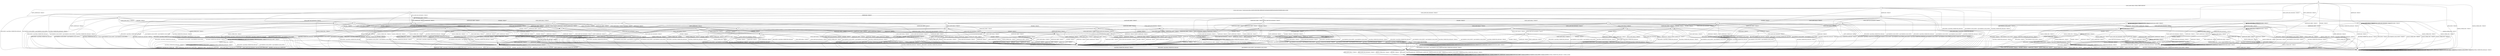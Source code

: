 digraph g {

	s0 [shape="circle" label="s0"];
	s1 [shape="circle" label="s1"];
	s2 [shape="circle" label="s2"];
	s3 [shape="circle" label="s3"];
	s4 [shape="circle" label="s4"];
	s5 [shape="circle" label="s5"];
	s6 [shape="circle" label="s6"];
	s7 [shape="circle" label="s7"];
	s8 [shape="circle" label="s8"];
	s9 [shape="circle" label="s9"];
	s10 [shape="circle" label="s10"];
	s11 [shape="circle" label="s11"];
	s12 [shape="circle" label="s12"];
	s13 [shape="circle" label="s13"];
	s14 [shape="circle" label="s14"];
	s15 [shape="circle" label="s15"];
	s16 [shape="circle" label="s16"];
	s17 [shape="circle" label="s17"];
	s18 [shape="circle" label="s18"];
	s19 [shape="circle" label="s19"];
	s20 [shape="circle" label="s20"];
	s21 [shape="circle" label="s21"];
	s22 [shape="circle" label="s22"];
	s23 [shape="circle" label="s23"];
	s24 [shape="circle" label="s24"];
	s25 [shape="circle" label="s25"];
	s26 [shape="circle" label="s26"];
	s27 [shape="circle" label="s27"];
	s28 [shape="circle" label="s28"];
	s29 [shape="circle" label="s29"];
	s30 [shape="circle" label="s30"];
	s31 [shape="circle" label="s31"];
	s32 [shape="circle" label="s32"];
	s33 [shape="circle" label="s33"];
	s34 [shape="circle" label="s34"];
	s35 [shape="circle" label="s35"];
	s36 [shape="circle" label="s36"];
	s37 [shape="circle" label="s37"];
	s38 [shape="circle" label="s38"];
	s39 [shape="circle" label="s39"];
	s40 [shape="circle" label="s40"];
	s41 [shape="circle" label="s41"];
	s42 [shape="circle" label="s42"];
	s43 [shape="circle" label="s43"];
	s44 [shape="circle" label="s44"];
	s45 [shape="circle" label="s45"];
	s46 [shape="circle" label="s46"];
	s47 [shape="circle" label="s47"];
	s48 [shape="circle" label="s48"];
	s49 [shape="circle" label="s49"];
	s50 [shape="circle" label="s50"];
	s51 [shape="circle" label="s51"];
	s52 [shape="circle" label="s52"];
	s53 [shape="circle" label="s53"];
	s0 -> s2 [label="ECDH_CLIENT_HELLO / HELLO_VERIFY_REQUEST"];
	s0 -> s19 [label="ECDH_CLIENT_KEY_EXCHANGE / TIMEOUT"];
	s0 -> s7 [label="CHANGE_CIPHER_SPEC / TIMEOUT"];
	s0 -> s5 [label="FINISHED / TIMEOUT"];
	s0 -> s1 [label="APPLICATION / TIMEOUT"];
	s0 -> s25 [label="CERTIFICATE / TIMEOUT"];
	s0 -> s30 [label="EMPTY_CERTIFICATE / TIMEOUT"];
	s0 -> s5 [label="CERTIFICATE_VERIFY / TIMEOUT"];
	s0 -> s1 [label="Alert(WARNING,CLOSE_NOTIFY) / TIMEOUT"];
	s0 -> s1 [label="Alert(FATAL,UNEXPECTED_MESSAGE) / TIMEOUT"];
	s1 -> s3 [label="ECDH_CLIENT_HELLO / TIMEOUT"];
	s1 -> s3 [label="ECDH_CLIENT_KEY_EXCHANGE / TIMEOUT"];
	s1 -> s3 [label="CHANGE_CIPHER_SPEC / TIMEOUT"];
	s1 -> s3 [label="FINISHED / TIMEOUT"];
	s1 -> s3 [label="APPLICATION / TIMEOUT"];
	s1 -> s3 [label="CERTIFICATE / TIMEOUT"];
	s1 -> s3 [label="EMPTY_CERTIFICATE / TIMEOUT"];
	s1 -> s3 [label="CERTIFICATE_VERIFY / TIMEOUT"];
	s1 -> s3 [label="Alert(WARNING,CLOSE_NOTIFY) / TIMEOUT"];
	s1 -> s3 [label="Alert(FATAL,UNEXPECTED_MESSAGE) / TIMEOUT"];
	s2 -> s4 [label="ECDH_CLIENT_HELLO / SERVER_HELLO|RSA_CERTIFICATE|ECDHE_SERVER_KEY_EXCHANGE|CERTIFICATE_REQUEST|SERVER_HELLO_DONE"];
	s2 -> s26 [label="ECDH_CLIENT_KEY_EXCHANGE / TIMEOUT"];
	s2 -> s7 [label="CHANGE_CIPHER_SPEC / TIMEOUT"];
	s2 -> s6 [label="FINISHED / TIMEOUT"];
	s2 -> s1 [label="APPLICATION / Alert(FATAL,UNEXPECTED_MESSAGE)"];
	s2 -> s18 [label="CERTIFICATE / TIMEOUT"];
	s2 -> s10 [label="EMPTY_CERTIFICATE / TIMEOUT"];
	s2 -> s6 [label="CERTIFICATE_VERIFY / TIMEOUT"];
	s2 -> s1 [label="Alert(WARNING,CLOSE_NOTIFY) / Alert(WARNING,CLOSE_NOTIFY)"];
	s2 -> s1 [label="Alert(FATAL,UNEXPECTED_MESSAGE) / TIMEOUT"];
	s3 -> s3 [label="ECDH_CLIENT_HELLO / SOCKET_CLOSED"];
	s3 -> s3 [label="ECDH_CLIENT_KEY_EXCHANGE / SOCKET_CLOSED"];
	s3 -> s3 [label="CHANGE_CIPHER_SPEC / SOCKET_CLOSED"];
	s3 -> s3 [label="FINISHED / SOCKET_CLOSED"];
	s3 -> s3 [label="APPLICATION / SOCKET_CLOSED"];
	s3 -> s3 [label="CERTIFICATE / SOCKET_CLOSED"];
	s3 -> s3 [label="EMPTY_CERTIFICATE / SOCKET_CLOSED"];
	s3 -> s3 [label="CERTIFICATE_VERIFY / SOCKET_CLOSED"];
	s3 -> s3 [label="Alert(WARNING,CLOSE_NOTIFY) / SOCKET_CLOSED"];
	s3 -> s3 [label="Alert(FATAL,UNEXPECTED_MESSAGE) / SOCKET_CLOSED"];
	s4 -> s1 [label="ECDH_CLIENT_HELLO / Alert(FATAL,UNEXPECTED_MESSAGE)"];
	s4 -> s26 [label="ECDH_CLIENT_KEY_EXCHANGE / TIMEOUT"];
	s4 -> s7 [label="CHANGE_CIPHER_SPEC / TIMEOUT"];
	s4 -> s6 [label="FINISHED / TIMEOUT"];
	s4 -> s1 [label="APPLICATION / Alert(FATAL,UNEXPECTED_MESSAGE)"];
	s4 -> s12 [label="CERTIFICATE / TIMEOUT"];
	s4 -> s8 [label="EMPTY_CERTIFICATE / TIMEOUT"];
	s4 -> s6 [label="CERTIFICATE_VERIFY / TIMEOUT"];
	s4 -> s1 [label="Alert(WARNING,CLOSE_NOTIFY) / Alert(WARNING,CLOSE_NOTIFY)"];
	s4 -> s1 [label="Alert(FATAL,UNEXPECTED_MESSAGE) / TIMEOUT"];
	s5 -> s5 [label="ECDH_CLIENT_HELLO / TIMEOUT"];
	s5 -> s5 [label="ECDH_CLIENT_KEY_EXCHANGE / TIMEOUT"];
	s5 -> s7 [label="CHANGE_CIPHER_SPEC / TIMEOUT"];
	s5 -> s5 [label="FINISHED / TIMEOUT"];
	s5 -> s1 [label="APPLICATION / TIMEOUT"];
	s5 -> s5 [label="CERTIFICATE / TIMEOUT"];
	s5 -> s5 [label="EMPTY_CERTIFICATE / TIMEOUT"];
	s5 -> s5 [label="CERTIFICATE_VERIFY / TIMEOUT"];
	s5 -> s1 [label="Alert(WARNING,CLOSE_NOTIFY) / TIMEOUT"];
	s5 -> s1 [label="Alert(FATAL,UNEXPECTED_MESSAGE) / TIMEOUT"];
	s6 -> s6 [label="ECDH_CLIENT_HELLO / TIMEOUT"];
	s6 -> s6 [label="ECDH_CLIENT_KEY_EXCHANGE / TIMEOUT"];
	s6 -> s7 [label="CHANGE_CIPHER_SPEC / TIMEOUT"];
	s6 -> s6 [label="FINISHED / TIMEOUT"];
	s6 -> s1 [label="APPLICATION / Alert(FATAL,UNEXPECTED_MESSAGE)"];
	s6 -> s6 [label="CERTIFICATE / TIMEOUT"];
	s6 -> s6 [label="EMPTY_CERTIFICATE / TIMEOUT"];
	s6 -> s6 [label="CERTIFICATE_VERIFY / TIMEOUT"];
	s6 -> s1 [label="Alert(WARNING,CLOSE_NOTIFY) / Alert(WARNING,CLOSE_NOTIFY)"];
	s6 -> s1 [label="Alert(FATAL,UNEXPECTED_MESSAGE) / TIMEOUT"];
	s7 -> s7 [label="ECDH_CLIENT_HELLO / TIMEOUT"];
	s7 -> s7 [label="ECDH_CLIENT_KEY_EXCHANGE / TIMEOUT"];
	s7 -> s7 [label="CHANGE_CIPHER_SPEC / TIMEOUT"];
	s7 -> s7 [label="FINISHED / TIMEOUT"];
	s7 -> s7 [label="APPLICATION / TIMEOUT"];
	s7 -> s7 [label="CERTIFICATE / TIMEOUT"];
	s7 -> s7 [label="EMPTY_CERTIFICATE / TIMEOUT"];
	s7 -> s7 [label="CERTIFICATE_VERIFY / TIMEOUT"];
	s7 -> s7 [label="Alert(WARNING,CLOSE_NOTIFY) / TIMEOUT"];
	s7 -> s7 [label="Alert(FATAL,UNEXPECTED_MESSAGE) / TIMEOUT"];
	s8 -> s8 [label="ECDH_CLIENT_HELLO / TIMEOUT"];
	s8 -> s8 [label="ECDH_CLIENT_KEY_EXCHANGE / TIMEOUT"];
	s8 -> s9 [label="CHANGE_CIPHER_SPEC / TIMEOUT"];
	s8 -> s8 [label="FINISHED / TIMEOUT"];
	s8 -> s1 [label="APPLICATION / Alert(FATAL,UNEXPECTED_MESSAGE)"];
	s8 -> s6 [label="CERTIFICATE / TIMEOUT"];
	s8 -> s6 [label="EMPTY_CERTIFICATE / TIMEOUT"];
	s8 -> s8 [label="CERTIFICATE_VERIFY / TIMEOUT"];
	s8 -> s1 [label="Alert(WARNING,CLOSE_NOTIFY) / Alert(WARNING,CLOSE_NOTIFY)"];
	s8 -> s1 [label="Alert(FATAL,UNEXPECTED_MESSAGE) / TIMEOUT"];
	s9 -> s1 [label="ECDH_CLIENT_HELLO / Alert(FATAL,BAD_CERTIFICATE)"];
	s9 -> s1 [label="ECDH_CLIENT_KEY_EXCHANGE / Alert(FATAL,BAD_CERTIFICATE)"];
	s9 -> s7 [label="CHANGE_CIPHER_SPEC / TIMEOUT"];
	s9 -> s1 [label="FINISHED / Alert(FATAL,BAD_CERTIFICATE)"];
	s9 -> s9 [label="APPLICATION / TIMEOUT"];
	s9 -> s1 [label="CERTIFICATE / Alert(FATAL,BAD_CERTIFICATE)"];
	s9 -> s1 [label="EMPTY_CERTIFICATE / Alert(FATAL,BAD_CERTIFICATE)"];
	s9 -> s1 [label="CERTIFICATE_VERIFY / Alert(FATAL,BAD_CERTIFICATE)"];
	s9 -> s9 [label="Alert(WARNING,CLOSE_NOTIFY) / TIMEOUT"];
	s9 -> s9 [label="Alert(FATAL,UNEXPECTED_MESSAGE) / TIMEOUT"];
	s10 -> s41 [label="ECDH_CLIENT_HELLO / TIMEOUT"];
	s10 -> s29 [label="ECDH_CLIENT_KEY_EXCHANGE / TIMEOUT"];
	s10 -> s11 [label="CHANGE_CIPHER_SPEC / TIMEOUT"];
	s10 -> s49 [label="FINISHED / TIMEOUT"];
	s10 -> s1 [label="APPLICATION / Alert(FATAL,UNEXPECTED_MESSAGE)"];
	s10 -> s6 [label="CERTIFICATE / TIMEOUT"];
	s10 -> s6 [label="EMPTY_CERTIFICATE / TIMEOUT"];
	s10 -> s27 [label="CERTIFICATE_VERIFY / TIMEOUT"];
	s10 -> s1 [label="Alert(WARNING,CLOSE_NOTIFY) / Alert(WARNING,CLOSE_NOTIFY)"];
	s10 -> s1 [label="Alert(FATAL,UNEXPECTED_MESSAGE) / TIMEOUT"];
	s11 -> s1 [label="ECDH_CLIENT_HELLO / Alert(FATAL,UNEXPECTED_MESSAGE)"];
	s11 -> s1 [label="ECDH_CLIENT_KEY_EXCHANGE / Alert(FATAL,UNEXPECTED_MESSAGE)"];
	s11 -> s7 [label="CHANGE_CIPHER_SPEC / TIMEOUT"];
	s11 -> s1 [label="FINISHED / Alert(FATAL,UNEXPECTED_MESSAGE)"];
	s11 -> s11 [label="APPLICATION / TIMEOUT"];
	s11 -> s1 [label="CERTIFICATE / Alert(FATAL,UNEXPECTED_MESSAGE)"];
	s11 -> s1 [label="EMPTY_CERTIFICATE / Alert(FATAL,UNEXPECTED_MESSAGE)"];
	s11 -> s1 [label="CERTIFICATE_VERIFY / Alert(FATAL,UNEXPECTED_MESSAGE)"];
	s11 -> s11 [label="Alert(WARNING,CLOSE_NOTIFY) / TIMEOUT"];
	s11 -> s11 [label="Alert(FATAL,UNEXPECTED_MESSAGE) / TIMEOUT"];
	s12 -> s40 [label="ECDH_CLIENT_HELLO / TIMEOUT"];
	s12 -> s13 [label="ECDH_CLIENT_KEY_EXCHANGE / TIMEOUT"];
	s12 -> s7 [label="CHANGE_CIPHER_SPEC / TIMEOUT"];
	s12 -> s22 [label="FINISHED / TIMEOUT"];
	s12 -> s1 [label="APPLICATION / Alert(FATAL,UNEXPECTED_MESSAGE)"];
	s12 -> s6 [label="CERTIFICATE / TIMEOUT"];
	s12 -> s6 [label="EMPTY_CERTIFICATE / TIMEOUT"];
	s12 -> s27 [label="CERTIFICATE_VERIFY / TIMEOUT"];
	s12 -> s1 [label="Alert(WARNING,CLOSE_NOTIFY) / Alert(WARNING,CLOSE_NOTIFY)"];
	s12 -> s1 [label="Alert(FATAL,UNEXPECTED_MESSAGE) / TIMEOUT"];
	s13 -> s43 [label="ECDH_CLIENT_HELLO / TIMEOUT"];
	s13 -> s6 [label="ECDH_CLIENT_KEY_EXCHANGE / TIMEOUT"];
	s13 -> s7 [label="CHANGE_CIPHER_SPEC / TIMEOUT"];
	s13 -> s23 [label="FINISHED / TIMEOUT"];
	s13 -> s1 [label="APPLICATION / Alert(FATAL,UNEXPECTED_MESSAGE)"];
	s13 -> s6 [label="CERTIFICATE / TIMEOUT"];
	s13 -> s6 [label="EMPTY_CERTIFICATE / TIMEOUT"];
	s13 -> s14 [label="CERTIFICATE_VERIFY / TIMEOUT"];
	s13 -> s1 [label="Alert(WARNING,CLOSE_NOTIFY) / Alert(WARNING,CLOSE_NOTIFY)"];
	s13 -> s1 [label="Alert(FATAL,UNEXPECTED_MESSAGE) / TIMEOUT"];
	s14 -> s15 [label="ECDH_CLIENT_HELLO / TIMEOUT"];
	s14 -> s6 [label="ECDH_CLIENT_KEY_EXCHANGE / TIMEOUT"];
	s14 -> s16 [label="CHANGE_CIPHER_SPEC / TIMEOUT"];
	s14 -> s24 [label="FINISHED / TIMEOUT"];
	s14 -> s1 [label="APPLICATION / Alert(FATAL,UNEXPECTED_MESSAGE)"];
	s14 -> s6 [label="CERTIFICATE / TIMEOUT"];
	s14 -> s6 [label="EMPTY_CERTIFICATE / TIMEOUT"];
	s14 -> s6 [label="CERTIFICATE_VERIFY / TIMEOUT"];
	s14 -> s1 [label="Alert(WARNING,CLOSE_NOTIFY) / Alert(WARNING,CLOSE_NOTIFY)"];
	s14 -> s1 [label="Alert(FATAL,UNEXPECTED_MESSAGE) / TIMEOUT"];
	s15 -> s6 [label="ECDH_CLIENT_HELLO / TIMEOUT"];
	s15 -> s6 [label="ECDH_CLIENT_KEY_EXCHANGE / TIMEOUT"];
	s15 -> s11 [label="CHANGE_CIPHER_SPEC / TIMEOUT"];
	s15 -> s53 [label="FINISHED / TIMEOUT"];
	s15 -> s1 [label="APPLICATION / Alert(FATAL,UNEXPECTED_MESSAGE)"];
	s15 -> s6 [label="CERTIFICATE / TIMEOUT"];
	s15 -> s6 [label="EMPTY_CERTIFICATE / TIMEOUT"];
	s15 -> s6 [label="CERTIFICATE_VERIFY / TIMEOUT"];
	s15 -> s1 [label="Alert(WARNING,CLOSE_NOTIFY) / Alert(WARNING,CLOSE_NOTIFY)"];
	s15 -> s1 [label="Alert(FATAL,UNEXPECTED_MESSAGE) / TIMEOUT"];
	s16 -> s6 [label="ECDH_CLIENT_HELLO / TIMEOUT"];
	s16 -> s6 [label="ECDH_CLIENT_KEY_EXCHANGE / TIMEOUT"];
	s16 -> s7 [label="CHANGE_CIPHER_SPEC / TIMEOUT"];
	s16 -> s17 [label="FINISHED / CHANGE_CIPHER_SPEC|FINISHED"];
	s16 -> s16 [label="APPLICATION / TIMEOUT"];
	s16 -> s6 [label="CERTIFICATE / TIMEOUT"];
	s16 -> s6 [label="EMPTY_CERTIFICATE / TIMEOUT"];
	s16 -> s6 [label="CERTIFICATE_VERIFY / TIMEOUT"];
	s16 -> s16 [label="Alert(WARNING,CLOSE_NOTIFY) / TIMEOUT"];
	s16 -> s16 [label="Alert(FATAL,UNEXPECTED_MESSAGE) / TIMEOUT"];
	s17 -> s17 [label="ECDH_CLIENT_HELLO / TIMEOUT"];
	s17 -> s17 [label="ECDH_CLIENT_KEY_EXCHANGE / TIMEOUT"];
	s17 -> s7 [label="CHANGE_CIPHER_SPEC / TIMEOUT"];
	s17 -> s17 [label="FINISHED / TIMEOUT"];
	s17 -> s17 [label="APPLICATION / APPLICATION"];
	s17 -> s17 [label="CERTIFICATE / TIMEOUT"];
	s17 -> s17 [label="EMPTY_CERTIFICATE / TIMEOUT"];
	s17 -> s17 [label="CERTIFICATE_VERIFY / TIMEOUT"];
	s17 -> s1 [label="Alert(WARNING,CLOSE_NOTIFY) / Alert(WARNING,CLOSE_NOTIFY)"];
	s17 -> s1 [label="Alert(FATAL,UNEXPECTED_MESSAGE) / TIMEOUT"];
	s18 -> s40 [label="ECDH_CLIENT_HELLO / TIMEOUT"];
	s18 -> s21 [label="ECDH_CLIENT_KEY_EXCHANGE / TIMEOUT"];
	s18 -> s7 [label="CHANGE_CIPHER_SPEC / TIMEOUT"];
	s18 -> s22 [label="FINISHED / TIMEOUT"];
	s18 -> s1 [label="APPLICATION / Alert(FATAL,UNEXPECTED_MESSAGE)"];
	s18 -> s6 [label="CERTIFICATE / TIMEOUT"];
	s18 -> s6 [label="EMPTY_CERTIFICATE / TIMEOUT"];
	s18 -> s27 [label="CERTIFICATE_VERIFY / TIMEOUT"];
	s18 -> s1 [label="Alert(WARNING,CLOSE_NOTIFY) / Alert(WARNING,CLOSE_NOTIFY)"];
	s18 -> s1 [label="Alert(FATAL,UNEXPECTED_MESSAGE) / TIMEOUT"];
	s19 -> s19 [label="ECDH_CLIENT_HELLO / TIMEOUT"];
	s19 -> s5 [label="ECDH_CLIENT_KEY_EXCHANGE / TIMEOUT"];
	s19 -> s20 [label="CHANGE_CIPHER_SPEC / TIMEOUT"];
	s19 -> s19 [label="FINISHED / TIMEOUT"];
	s19 -> s1 [label="APPLICATION / TIMEOUT"];
	s19 -> s36 [label="CERTIFICATE / TIMEOUT"];
	s19 -> s36 [label="EMPTY_CERTIFICATE / TIMEOUT"];
	s19 -> s19 [label="CERTIFICATE_VERIFY / TIMEOUT"];
	s19 -> s1 [label="Alert(WARNING,CLOSE_NOTIFY) / TIMEOUT"];
	s19 -> s1 [label="Alert(FATAL,UNEXPECTED_MESSAGE) / TIMEOUT"];
	s20 -> s1 [label="ECDH_CLIENT_HELLO / TIMEOUT"];
	s20 -> s1 [label="ECDH_CLIENT_KEY_EXCHANGE / TIMEOUT"];
	s20 -> s7 [label="CHANGE_CIPHER_SPEC / TIMEOUT"];
	s20 -> s1 [label="FINISHED / TIMEOUT"];
	s20 -> s20 [label="APPLICATION / TIMEOUT"];
	s20 -> s1 [label="CERTIFICATE / TIMEOUT"];
	s20 -> s1 [label="EMPTY_CERTIFICATE / TIMEOUT"];
	s20 -> s1 [label="CERTIFICATE_VERIFY / TIMEOUT"];
	s20 -> s20 [label="Alert(WARNING,CLOSE_NOTIFY) / TIMEOUT"];
	s20 -> s20 [label="Alert(FATAL,UNEXPECTED_MESSAGE) / TIMEOUT"];
	s21 -> s43 [label="ECDH_CLIENT_HELLO / TIMEOUT"];
	s21 -> s6 [label="ECDH_CLIENT_KEY_EXCHANGE / TIMEOUT"];
	s21 -> s7 [label="CHANGE_CIPHER_SPEC / TIMEOUT"];
	s21 -> s23 [label="FINISHED / TIMEOUT"];
	s21 -> s1 [label="APPLICATION / Alert(FATAL,UNEXPECTED_MESSAGE)"];
	s21 -> s6 [label="CERTIFICATE / TIMEOUT"];
	s21 -> s6 [label="EMPTY_CERTIFICATE / TIMEOUT"];
	s21 -> s28 [label="CERTIFICATE_VERIFY / TIMEOUT"];
	s21 -> s1 [label="Alert(WARNING,CLOSE_NOTIFY) / Alert(WARNING,CLOSE_NOTIFY)"];
	s21 -> s1 [label="Alert(FATAL,UNEXPECTED_MESSAGE) / TIMEOUT"];
	s22 -> s45 [label="ECDH_CLIENT_HELLO / TIMEOUT"];
	s22 -> s23 [label="ECDH_CLIENT_KEY_EXCHANGE / TIMEOUT"];
	s22 -> s7 [label="CHANGE_CIPHER_SPEC / TIMEOUT"];
	s22 -> s6 [label="FINISHED / TIMEOUT"];
	s22 -> s1 [label="APPLICATION / Alert(FATAL,UNEXPECTED_MESSAGE)"];
	s22 -> s6 [label="CERTIFICATE / TIMEOUT"];
	s22 -> s6 [label="EMPTY_CERTIFICATE / TIMEOUT"];
	s22 -> s38 [label="CERTIFICATE_VERIFY / TIMEOUT"];
	s22 -> s1 [label="Alert(WARNING,CLOSE_NOTIFY) / Alert(WARNING,CLOSE_NOTIFY)"];
	s22 -> s1 [label="Alert(FATAL,UNEXPECTED_MESSAGE) / TIMEOUT"];
	s23 -> s44 [label="ECDH_CLIENT_HELLO / TIMEOUT"];
	s23 -> s6 [label="ECDH_CLIENT_KEY_EXCHANGE / TIMEOUT"];
	s23 -> s7 [label="CHANGE_CIPHER_SPEC / TIMEOUT"];
	s23 -> s6 [label="FINISHED / TIMEOUT"];
	s23 -> s1 [label="APPLICATION / Alert(FATAL,UNEXPECTED_MESSAGE)"];
	s23 -> s6 [label="CERTIFICATE / TIMEOUT"];
	s23 -> s6 [label="EMPTY_CERTIFICATE / TIMEOUT"];
	s23 -> s24 [label="CERTIFICATE_VERIFY / TIMEOUT"];
	s23 -> s1 [label="Alert(WARNING,CLOSE_NOTIFY) / Alert(WARNING,CLOSE_NOTIFY)"];
	s23 -> s1 [label="Alert(FATAL,UNEXPECTED_MESSAGE) / TIMEOUT"];
	s24 -> s53 [label="ECDH_CLIENT_HELLO / TIMEOUT"];
	s24 -> s6 [label="ECDH_CLIENT_KEY_EXCHANGE / TIMEOUT"];
	s24 -> s11 [label="CHANGE_CIPHER_SPEC / TIMEOUT"];
	s24 -> s6 [label="FINISHED / TIMEOUT"];
	s24 -> s1 [label="APPLICATION / Alert(FATAL,UNEXPECTED_MESSAGE)"];
	s24 -> s6 [label="CERTIFICATE / TIMEOUT"];
	s24 -> s6 [label="EMPTY_CERTIFICATE / TIMEOUT"];
	s24 -> s6 [label="CERTIFICATE_VERIFY / TIMEOUT"];
	s24 -> s1 [label="Alert(WARNING,CLOSE_NOTIFY) / Alert(WARNING,CLOSE_NOTIFY)"];
	s24 -> s1 [label="Alert(FATAL,UNEXPECTED_MESSAGE) / TIMEOUT"];
	s25 -> s25 [label="ECDH_CLIENT_HELLO / TIMEOUT"];
	s25 -> s25 [label="ECDH_CLIENT_KEY_EXCHANGE / TIMEOUT"];
	s25 -> s7 [label="CHANGE_CIPHER_SPEC / TIMEOUT"];
	s25 -> s25 [label="FINISHED / TIMEOUT"];
	s25 -> s1 [label="APPLICATION / TIMEOUT"];
	s25 -> s5 [label="CERTIFICATE / TIMEOUT"];
	s25 -> s5 [label="EMPTY_CERTIFICATE / TIMEOUT"];
	s25 -> s31 [label="CERTIFICATE_VERIFY / TIMEOUT"];
	s25 -> s1 [label="Alert(WARNING,CLOSE_NOTIFY) / TIMEOUT"];
	s25 -> s1 [label="Alert(FATAL,UNEXPECTED_MESSAGE) / TIMEOUT"];
	s26 -> s47 [label="ECDH_CLIENT_HELLO / TIMEOUT"];
	s26 -> s6 [label="ECDH_CLIENT_KEY_EXCHANGE / TIMEOUT"];
	s26 -> s11 [label="CHANGE_CIPHER_SPEC / TIMEOUT"];
	s26 -> s33 [label="FINISHED / TIMEOUT"];
	s26 -> s1 [label="APPLICATION / Alert(FATAL,UNEXPECTED_MESSAGE)"];
	s26 -> s29 [label="CERTIFICATE / TIMEOUT"];
	s26 -> s29 [label="EMPTY_CERTIFICATE / TIMEOUT"];
	s26 -> s26 [label="CERTIFICATE_VERIFY / TIMEOUT"];
	s26 -> s1 [label="Alert(WARNING,CLOSE_NOTIFY) / Alert(WARNING,CLOSE_NOTIFY)"];
	s26 -> s1 [label="Alert(FATAL,UNEXPECTED_MESSAGE) / TIMEOUT"];
	s27 -> s50 [label="ECDH_CLIENT_HELLO / TIMEOUT"];
	s27 -> s28 [label="ECDH_CLIENT_KEY_EXCHANGE / TIMEOUT"];
	s27 -> s11 [label="CHANGE_CIPHER_SPEC / TIMEOUT"];
	s27 -> s38 [label="FINISHED / TIMEOUT"];
	s27 -> s1 [label="APPLICATION / Alert(FATAL,UNEXPECTED_MESSAGE)"];
	s27 -> s6 [label="CERTIFICATE / TIMEOUT"];
	s27 -> s6 [label="EMPTY_CERTIFICATE / TIMEOUT"];
	s27 -> s6 [label="CERTIFICATE_VERIFY / TIMEOUT"];
	s27 -> s1 [label="Alert(WARNING,CLOSE_NOTIFY) / Alert(WARNING,CLOSE_NOTIFY)"];
	s27 -> s1 [label="Alert(FATAL,UNEXPECTED_MESSAGE) / TIMEOUT"];
	s28 -> s15 [label="ECDH_CLIENT_HELLO / TIMEOUT"];
	s28 -> s6 [label="ECDH_CLIENT_KEY_EXCHANGE / TIMEOUT"];
	s28 -> s11 [label="CHANGE_CIPHER_SPEC / TIMEOUT"];
	s28 -> s24 [label="FINISHED / TIMEOUT"];
	s28 -> s1 [label="APPLICATION / Alert(FATAL,UNEXPECTED_MESSAGE)"];
	s28 -> s6 [label="CERTIFICATE / TIMEOUT"];
	s28 -> s6 [label="EMPTY_CERTIFICATE / TIMEOUT"];
	s28 -> s6 [label="CERTIFICATE_VERIFY / TIMEOUT"];
	s28 -> s1 [label="Alert(WARNING,CLOSE_NOTIFY) / Alert(WARNING,CLOSE_NOTIFY)"];
	s28 -> s1 [label="Alert(FATAL,UNEXPECTED_MESSAGE) / TIMEOUT"];
	s29 -> s34 [label="ECDH_CLIENT_HELLO / TIMEOUT"];
	s29 -> s6 [label="ECDH_CLIENT_KEY_EXCHANGE / TIMEOUT"];
	s29 -> s11 [label="CHANGE_CIPHER_SPEC / TIMEOUT"];
	s29 -> s35 [label="FINISHED / TIMEOUT"];
	s29 -> s1 [label="APPLICATION / Alert(FATAL,UNEXPECTED_MESSAGE)"];
	s29 -> s6 [label="CERTIFICATE / TIMEOUT"];
	s29 -> s6 [label="EMPTY_CERTIFICATE / TIMEOUT"];
	s29 -> s28 [label="CERTIFICATE_VERIFY / TIMEOUT"];
	s29 -> s1 [label="Alert(WARNING,CLOSE_NOTIFY) / Alert(WARNING,CLOSE_NOTIFY)"];
	s29 -> s1 [label="Alert(FATAL,UNEXPECTED_MESSAGE) / TIMEOUT"];
	s30 -> s30 [label="ECDH_CLIENT_HELLO / TIMEOUT"];
	s30 -> s36 [label="ECDH_CLIENT_KEY_EXCHANGE / TIMEOUT"];
	s30 -> s20 [label="CHANGE_CIPHER_SPEC / TIMEOUT"];
	s30 -> s30 [label="FINISHED / TIMEOUT"];
	s30 -> s1 [label="APPLICATION / TIMEOUT"];
	s30 -> s5 [label="CERTIFICATE / TIMEOUT"];
	s30 -> s5 [label="EMPTY_CERTIFICATE / TIMEOUT"];
	s30 -> s31 [label="CERTIFICATE_VERIFY / TIMEOUT"];
	s30 -> s1 [label="Alert(WARNING,CLOSE_NOTIFY) / TIMEOUT"];
	s30 -> s1 [label="Alert(FATAL,UNEXPECTED_MESSAGE) / TIMEOUT"];
	s31 -> s31 [label="ECDH_CLIENT_HELLO / TIMEOUT"];
	s31 -> s32 [label="ECDH_CLIENT_KEY_EXCHANGE / TIMEOUT"];
	s31 -> s20 [label="CHANGE_CIPHER_SPEC / TIMEOUT"];
	s31 -> s31 [label="FINISHED / TIMEOUT"];
	s31 -> s1 [label="APPLICATION / TIMEOUT"];
	s31 -> s5 [label="CERTIFICATE / TIMEOUT"];
	s31 -> s5 [label="EMPTY_CERTIFICATE / TIMEOUT"];
	s31 -> s5 [label="CERTIFICATE_VERIFY / TIMEOUT"];
	s31 -> s1 [label="Alert(WARNING,CLOSE_NOTIFY) / TIMEOUT"];
	s31 -> s1 [label="Alert(FATAL,UNEXPECTED_MESSAGE) / TIMEOUT"];
	s32 -> s32 [label="ECDH_CLIENT_HELLO / TIMEOUT"];
	s32 -> s5 [label="ECDH_CLIENT_KEY_EXCHANGE / TIMEOUT"];
	s32 -> s20 [label="CHANGE_CIPHER_SPEC / TIMEOUT"];
	s32 -> s42 [label="FINISHED / TIMEOUT"];
	s32 -> s1 [label="APPLICATION / TIMEOUT"];
	s32 -> s5 [label="CERTIFICATE / TIMEOUT"];
	s32 -> s5 [label="EMPTY_CERTIFICATE / TIMEOUT"];
	s32 -> s5 [label="CERTIFICATE_VERIFY / TIMEOUT"];
	s32 -> s1 [label="Alert(WARNING,CLOSE_NOTIFY) / TIMEOUT"];
	s32 -> s1 [label="Alert(FATAL,UNEXPECTED_MESSAGE) / TIMEOUT"];
	s33 -> s46 [label="ECDH_CLIENT_HELLO / TIMEOUT"];
	s33 -> s6 [label="ECDH_CLIENT_KEY_EXCHANGE / TIMEOUT"];
	s33 -> s11 [label="CHANGE_CIPHER_SPEC / TIMEOUT"];
	s33 -> s6 [label="FINISHED / TIMEOUT"];
	s33 -> s1 [label="APPLICATION / Alert(FATAL,UNEXPECTED_MESSAGE)"];
	s33 -> s35 [label="CERTIFICATE / TIMEOUT"];
	s33 -> s35 [label="EMPTY_CERTIFICATE / TIMEOUT"];
	s33 -> s52 [label="CERTIFICATE_VERIFY / TIMEOUT"];
	s33 -> s1 [label="Alert(WARNING,CLOSE_NOTIFY) / Alert(WARNING,CLOSE_NOTIFY)"];
	s33 -> s1 [label="Alert(FATAL,UNEXPECTED_MESSAGE) / TIMEOUT"];
	s34 -> s6 [label="ECDH_CLIENT_HELLO / TIMEOUT"];
	s34 -> s6 [label="ECDH_CLIENT_KEY_EXCHANGE / TIMEOUT"];
	s34 -> s11 [label="CHANGE_CIPHER_SPEC / TIMEOUT"];
	s34 -> s39 [label="FINISHED / TIMEOUT"];
	s34 -> s1 [label="APPLICATION / Alert(FATAL,UNEXPECTED_MESSAGE)"];
	s34 -> s6 [label="CERTIFICATE / TIMEOUT"];
	s34 -> s6 [label="EMPTY_CERTIFICATE / TIMEOUT"];
	s34 -> s15 [label="CERTIFICATE_VERIFY / TIMEOUT"];
	s34 -> s1 [label="Alert(WARNING,CLOSE_NOTIFY) / Alert(WARNING,CLOSE_NOTIFY)"];
	s34 -> s1 [label="Alert(FATAL,UNEXPECTED_MESSAGE) / TIMEOUT"];
	s35 -> s39 [label="ECDH_CLIENT_HELLO / TIMEOUT"];
	s35 -> s6 [label="ECDH_CLIENT_KEY_EXCHANGE / TIMEOUT"];
	s35 -> s11 [label="CHANGE_CIPHER_SPEC / TIMEOUT"];
	s35 -> s6 [label="FINISHED / TIMEOUT"];
	s35 -> s1 [label="APPLICATION / Alert(FATAL,UNEXPECTED_MESSAGE)"];
	s35 -> s6 [label="CERTIFICATE / TIMEOUT"];
	s35 -> s6 [label="EMPTY_CERTIFICATE / TIMEOUT"];
	s35 -> s24 [label="CERTIFICATE_VERIFY / TIMEOUT"];
	s35 -> s1 [label="Alert(WARNING,CLOSE_NOTIFY) / Alert(WARNING,CLOSE_NOTIFY)"];
	s35 -> s1 [label="Alert(FATAL,UNEXPECTED_MESSAGE) / TIMEOUT"];
	s36 -> s36 [label="ECDH_CLIENT_HELLO / TIMEOUT"];
	s36 -> s5 [label="ECDH_CLIENT_KEY_EXCHANGE / TIMEOUT"];
	s36 -> s20 [label="CHANGE_CIPHER_SPEC / TIMEOUT"];
	s36 -> s37 [label="FINISHED / TIMEOUT"];
	s36 -> s1 [label="APPLICATION / TIMEOUT"];
	s36 -> s5 [label="CERTIFICATE / TIMEOUT"];
	s36 -> s5 [label="EMPTY_CERTIFICATE / TIMEOUT"];
	s36 -> s32 [label="CERTIFICATE_VERIFY / TIMEOUT"];
	s36 -> s1 [label="Alert(WARNING,CLOSE_NOTIFY) / TIMEOUT"];
	s36 -> s1 [label="Alert(FATAL,UNEXPECTED_MESSAGE) / TIMEOUT"];
	s37 -> s37 [label="ECDH_CLIENT_HELLO / TIMEOUT"];
	s37 -> s5 [label="ECDH_CLIENT_KEY_EXCHANGE / TIMEOUT"];
	s37 -> s20 [label="CHANGE_CIPHER_SPEC / TIMEOUT"];
	s37 -> s5 [label="FINISHED / TIMEOUT"];
	s37 -> s1 [label="APPLICATION / TIMEOUT"];
	s37 -> s5 [label="CERTIFICATE / TIMEOUT"];
	s37 -> s5 [label="EMPTY_CERTIFICATE / TIMEOUT"];
	s37 -> s42 [label="CERTIFICATE_VERIFY / TIMEOUT"];
	s37 -> s1 [label="Alert(WARNING,CLOSE_NOTIFY) / TIMEOUT"];
	s37 -> s1 [label="Alert(FATAL,UNEXPECTED_MESSAGE) / TIMEOUT"];
	s38 -> s48 [label="ECDH_CLIENT_HELLO / TIMEOUT"];
	s38 -> s24 [label="ECDH_CLIENT_KEY_EXCHANGE / TIMEOUT"];
	s38 -> s11 [label="CHANGE_CIPHER_SPEC / TIMEOUT"];
	s38 -> s6 [label="FINISHED / TIMEOUT"];
	s38 -> s1 [label="APPLICATION / Alert(FATAL,UNEXPECTED_MESSAGE)"];
	s38 -> s6 [label="CERTIFICATE / TIMEOUT"];
	s38 -> s6 [label="EMPTY_CERTIFICATE / TIMEOUT"];
	s38 -> s6 [label="CERTIFICATE_VERIFY / TIMEOUT"];
	s38 -> s1 [label="Alert(WARNING,CLOSE_NOTIFY) / Alert(WARNING,CLOSE_NOTIFY)"];
	s38 -> s1 [label="Alert(FATAL,UNEXPECTED_MESSAGE) / TIMEOUT"];
	s39 -> s6 [label="ECDH_CLIENT_HELLO / TIMEOUT"];
	s39 -> s6 [label="ECDH_CLIENT_KEY_EXCHANGE / TIMEOUT"];
	s39 -> s11 [label="CHANGE_CIPHER_SPEC / TIMEOUT"];
	s39 -> s6 [label="FINISHED / TIMEOUT"];
	s39 -> s1 [label="APPLICATION / Alert(FATAL,UNEXPECTED_MESSAGE)"];
	s39 -> s6 [label="CERTIFICATE / TIMEOUT"];
	s39 -> s6 [label="EMPTY_CERTIFICATE / TIMEOUT"];
	s39 -> s53 [label="CERTIFICATE_VERIFY / TIMEOUT"];
	s39 -> s1 [label="Alert(WARNING,CLOSE_NOTIFY) / Alert(WARNING,CLOSE_NOTIFY)"];
	s39 -> s1 [label="Alert(FATAL,UNEXPECTED_MESSAGE) / TIMEOUT"];
	s40 -> s6 [label="ECDH_CLIENT_HELLO / TIMEOUT"];
	s40 -> s43 [label="ECDH_CLIENT_KEY_EXCHANGE / TIMEOUT"];
	s40 -> s7 [label="CHANGE_CIPHER_SPEC / TIMEOUT"];
	s40 -> s45 [label="FINISHED / TIMEOUT"];
	s40 -> s1 [label="APPLICATION / Alert(FATAL,UNEXPECTED_MESSAGE)"];
	s40 -> s6 [label="CERTIFICATE / TIMEOUT"];
	s40 -> s6 [label="EMPTY_CERTIFICATE / TIMEOUT"];
	s40 -> s50 [label="CERTIFICATE_VERIFY / TIMEOUT"];
	s40 -> s1 [label="Alert(WARNING,CLOSE_NOTIFY) / Alert(WARNING,CLOSE_NOTIFY)"];
	s40 -> s1 [label="Alert(FATAL,UNEXPECTED_MESSAGE) / TIMEOUT"];
	s41 -> s6 [label="ECDH_CLIENT_HELLO / TIMEOUT"];
	s41 -> s34 [label="ECDH_CLIENT_KEY_EXCHANGE / TIMEOUT"];
	s41 -> s11 [label="CHANGE_CIPHER_SPEC / TIMEOUT"];
	s41 -> s51 [label="FINISHED / TIMEOUT"];
	s41 -> s1 [label="APPLICATION / Alert(FATAL,UNEXPECTED_MESSAGE)"];
	s41 -> s6 [label="CERTIFICATE / TIMEOUT"];
	s41 -> s6 [label="EMPTY_CERTIFICATE / TIMEOUT"];
	s41 -> s50 [label="CERTIFICATE_VERIFY / TIMEOUT"];
	s41 -> s1 [label="Alert(WARNING,CLOSE_NOTIFY) / Alert(WARNING,CLOSE_NOTIFY)"];
	s41 -> s1 [label="Alert(FATAL,UNEXPECTED_MESSAGE) / TIMEOUT"];
	s42 -> s42 [label="ECDH_CLIENT_HELLO / TIMEOUT"];
	s42 -> s5 [label="ECDH_CLIENT_KEY_EXCHANGE / TIMEOUT"];
	s42 -> s20 [label="CHANGE_CIPHER_SPEC / TIMEOUT"];
	s42 -> s5 [label="FINISHED / TIMEOUT"];
	s42 -> s1 [label="APPLICATION / TIMEOUT"];
	s42 -> s5 [label="CERTIFICATE / TIMEOUT"];
	s42 -> s5 [label="EMPTY_CERTIFICATE / TIMEOUT"];
	s42 -> s5 [label="CERTIFICATE_VERIFY / TIMEOUT"];
	s42 -> s1 [label="Alert(WARNING,CLOSE_NOTIFY) / TIMEOUT"];
	s42 -> s1 [label="Alert(FATAL,UNEXPECTED_MESSAGE) / TIMEOUT"];
	s43 -> s6 [label="ECDH_CLIENT_HELLO / TIMEOUT"];
	s43 -> s6 [label="ECDH_CLIENT_KEY_EXCHANGE / TIMEOUT"];
	s43 -> s7 [label="CHANGE_CIPHER_SPEC / TIMEOUT"];
	s43 -> s44 [label="FINISHED / TIMEOUT"];
	s43 -> s1 [label="APPLICATION / Alert(FATAL,UNEXPECTED_MESSAGE)"];
	s43 -> s6 [label="CERTIFICATE / TIMEOUT"];
	s43 -> s6 [label="EMPTY_CERTIFICATE / TIMEOUT"];
	s43 -> s15 [label="CERTIFICATE_VERIFY / TIMEOUT"];
	s43 -> s1 [label="Alert(WARNING,CLOSE_NOTIFY) / Alert(WARNING,CLOSE_NOTIFY)"];
	s43 -> s1 [label="Alert(FATAL,UNEXPECTED_MESSAGE) / TIMEOUT"];
	s44 -> s6 [label="ECDH_CLIENT_HELLO / TIMEOUT"];
	s44 -> s6 [label="ECDH_CLIENT_KEY_EXCHANGE / TIMEOUT"];
	s44 -> s7 [label="CHANGE_CIPHER_SPEC / TIMEOUT"];
	s44 -> s6 [label="FINISHED / TIMEOUT"];
	s44 -> s1 [label="APPLICATION / Alert(FATAL,UNEXPECTED_MESSAGE)"];
	s44 -> s6 [label="CERTIFICATE / TIMEOUT"];
	s44 -> s6 [label="EMPTY_CERTIFICATE / TIMEOUT"];
	s44 -> s53 [label="CERTIFICATE_VERIFY / TIMEOUT"];
	s44 -> s1 [label="Alert(WARNING,CLOSE_NOTIFY) / Alert(WARNING,CLOSE_NOTIFY)"];
	s44 -> s1 [label="Alert(FATAL,UNEXPECTED_MESSAGE) / TIMEOUT"];
	s45 -> s6 [label="ECDH_CLIENT_HELLO / TIMEOUT"];
	s45 -> s44 [label="ECDH_CLIENT_KEY_EXCHANGE / TIMEOUT"];
	s45 -> s7 [label="CHANGE_CIPHER_SPEC / TIMEOUT"];
	s45 -> s6 [label="FINISHED / TIMEOUT"];
	s45 -> s1 [label="APPLICATION / Alert(FATAL,UNEXPECTED_MESSAGE)"];
	s45 -> s6 [label="CERTIFICATE / TIMEOUT"];
	s45 -> s6 [label="EMPTY_CERTIFICATE / TIMEOUT"];
	s45 -> s48 [label="CERTIFICATE_VERIFY / TIMEOUT"];
	s45 -> s1 [label="Alert(WARNING,CLOSE_NOTIFY) / Alert(WARNING,CLOSE_NOTIFY)"];
	s45 -> s1 [label="Alert(FATAL,UNEXPECTED_MESSAGE) / TIMEOUT"];
	s46 -> s6 [label="ECDH_CLIENT_HELLO / TIMEOUT"];
	s46 -> s6 [label="ECDH_CLIENT_KEY_EXCHANGE / TIMEOUT"];
	s46 -> s11 [label="CHANGE_CIPHER_SPEC / TIMEOUT"];
	s46 -> s6 [label="FINISHED / TIMEOUT"];
	s46 -> s1 [label="APPLICATION / Alert(FATAL,UNEXPECTED_MESSAGE)"];
	s46 -> s39 [label="CERTIFICATE / TIMEOUT"];
	s46 -> s39 [label="EMPTY_CERTIFICATE / TIMEOUT"];
	s46 -> s53 [label="CERTIFICATE_VERIFY / TIMEOUT"];
	s46 -> s1 [label="Alert(WARNING,CLOSE_NOTIFY) / Alert(WARNING,CLOSE_NOTIFY)"];
	s46 -> s1 [label="Alert(FATAL,UNEXPECTED_MESSAGE) / TIMEOUT"];
	s47 -> s6 [label="ECDH_CLIENT_HELLO / TIMEOUT"];
	s47 -> s6 [label="ECDH_CLIENT_KEY_EXCHANGE / TIMEOUT"];
	s47 -> s11 [label="CHANGE_CIPHER_SPEC / TIMEOUT"];
	s47 -> s46 [label="FINISHED / TIMEOUT"];
	s47 -> s1 [label="APPLICATION / Alert(FATAL,UNEXPECTED_MESSAGE)"];
	s47 -> s34 [label="CERTIFICATE / TIMEOUT"];
	s47 -> s34 [label="EMPTY_CERTIFICATE / TIMEOUT"];
	s47 -> s15 [label="CERTIFICATE_VERIFY / TIMEOUT"];
	s47 -> s1 [label="Alert(WARNING,CLOSE_NOTIFY) / Alert(WARNING,CLOSE_NOTIFY)"];
	s47 -> s1 [label="Alert(FATAL,UNEXPECTED_MESSAGE) / TIMEOUT"];
	s48 -> s6 [label="ECDH_CLIENT_HELLO / TIMEOUT"];
	s48 -> s53 [label="ECDH_CLIENT_KEY_EXCHANGE / TIMEOUT"];
	s48 -> s11 [label="CHANGE_CIPHER_SPEC / TIMEOUT"];
	s48 -> s6 [label="FINISHED / TIMEOUT"];
	s48 -> s1 [label="APPLICATION / Alert(FATAL,UNEXPECTED_MESSAGE)"];
	s48 -> s6 [label="CERTIFICATE / TIMEOUT"];
	s48 -> s6 [label="EMPTY_CERTIFICATE / TIMEOUT"];
	s48 -> s6 [label="CERTIFICATE_VERIFY / TIMEOUT"];
	s48 -> s1 [label="Alert(WARNING,CLOSE_NOTIFY) / Alert(WARNING,CLOSE_NOTIFY)"];
	s48 -> s1 [label="Alert(FATAL,UNEXPECTED_MESSAGE) / TIMEOUT"];
	s49 -> s51 [label="ECDH_CLIENT_HELLO / TIMEOUT"];
	s49 -> s35 [label="ECDH_CLIENT_KEY_EXCHANGE / TIMEOUT"];
	s49 -> s11 [label="CHANGE_CIPHER_SPEC / TIMEOUT"];
	s49 -> s6 [label="FINISHED / TIMEOUT"];
	s49 -> s1 [label="APPLICATION / Alert(FATAL,UNEXPECTED_MESSAGE)"];
	s49 -> s6 [label="CERTIFICATE / TIMEOUT"];
	s49 -> s6 [label="EMPTY_CERTIFICATE / TIMEOUT"];
	s49 -> s38 [label="CERTIFICATE_VERIFY / TIMEOUT"];
	s49 -> s1 [label="Alert(WARNING,CLOSE_NOTIFY) / Alert(WARNING,CLOSE_NOTIFY)"];
	s49 -> s1 [label="Alert(FATAL,UNEXPECTED_MESSAGE) / TIMEOUT"];
	s50 -> s6 [label="ECDH_CLIENT_HELLO / TIMEOUT"];
	s50 -> s15 [label="ECDH_CLIENT_KEY_EXCHANGE / TIMEOUT"];
	s50 -> s11 [label="CHANGE_CIPHER_SPEC / TIMEOUT"];
	s50 -> s48 [label="FINISHED / TIMEOUT"];
	s50 -> s1 [label="APPLICATION / Alert(FATAL,UNEXPECTED_MESSAGE)"];
	s50 -> s6 [label="CERTIFICATE / TIMEOUT"];
	s50 -> s6 [label="EMPTY_CERTIFICATE / TIMEOUT"];
	s50 -> s6 [label="CERTIFICATE_VERIFY / TIMEOUT"];
	s50 -> s1 [label="Alert(WARNING,CLOSE_NOTIFY) / Alert(WARNING,CLOSE_NOTIFY)"];
	s50 -> s1 [label="Alert(FATAL,UNEXPECTED_MESSAGE) / TIMEOUT"];
	s51 -> s6 [label="ECDH_CLIENT_HELLO / TIMEOUT"];
	s51 -> s39 [label="ECDH_CLIENT_KEY_EXCHANGE / TIMEOUT"];
	s51 -> s11 [label="CHANGE_CIPHER_SPEC / TIMEOUT"];
	s51 -> s6 [label="FINISHED / TIMEOUT"];
	s51 -> s1 [label="APPLICATION / Alert(FATAL,UNEXPECTED_MESSAGE)"];
	s51 -> s6 [label="CERTIFICATE / TIMEOUT"];
	s51 -> s6 [label="EMPTY_CERTIFICATE / TIMEOUT"];
	s51 -> s48 [label="CERTIFICATE_VERIFY / TIMEOUT"];
	s51 -> s1 [label="Alert(WARNING,CLOSE_NOTIFY) / Alert(WARNING,CLOSE_NOTIFY)"];
	s51 -> s1 [label="Alert(FATAL,UNEXPECTED_MESSAGE) / TIMEOUT"];
	s52 -> s53 [label="ECDH_CLIENT_HELLO / TIMEOUT"];
	s52 -> s6 [label="ECDH_CLIENT_KEY_EXCHANGE / TIMEOUT"];
	s52 -> s11 [label="CHANGE_CIPHER_SPEC / TIMEOUT"];
	s52 -> s6 [label="FINISHED / TIMEOUT"];
	s52 -> s1 [label="APPLICATION / Alert(FATAL,UNEXPECTED_MESSAGE)"];
	s52 -> s24 [label="CERTIFICATE / TIMEOUT"];
	s52 -> s24 [label="EMPTY_CERTIFICATE / TIMEOUT"];
	s52 -> s6 [label="CERTIFICATE_VERIFY / TIMEOUT"];
	s52 -> s1 [label="Alert(WARNING,CLOSE_NOTIFY) / Alert(WARNING,CLOSE_NOTIFY)"];
	s52 -> s1 [label="Alert(FATAL,UNEXPECTED_MESSAGE) / TIMEOUT"];
	s53 -> s6 [label="ECDH_CLIENT_HELLO / TIMEOUT"];
	s53 -> s6 [label="ECDH_CLIENT_KEY_EXCHANGE / TIMEOUT"];
	s53 -> s11 [label="CHANGE_CIPHER_SPEC / TIMEOUT"];
	s53 -> s6 [label="FINISHED / TIMEOUT"];
	s53 -> s1 [label="APPLICATION / Alert(FATAL,UNEXPECTED_MESSAGE)"];
	s53 -> s6 [label="CERTIFICATE / TIMEOUT"];
	s53 -> s6 [label="EMPTY_CERTIFICATE / TIMEOUT"];
	s53 -> s6 [label="CERTIFICATE_VERIFY / TIMEOUT"];
	s53 -> s1 [label="Alert(WARNING,CLOSE_NOTIFY) / Alert(WARNING,CLOSE_NOTIFY)"];
	s53 -> s1 [label="Alert(FATAL,UNEXPECTED_MESSAGE) / TIMEOUT"];

__start0 [label="" shape="none" width="0" height="0"];
__start0 -> s0;

}
